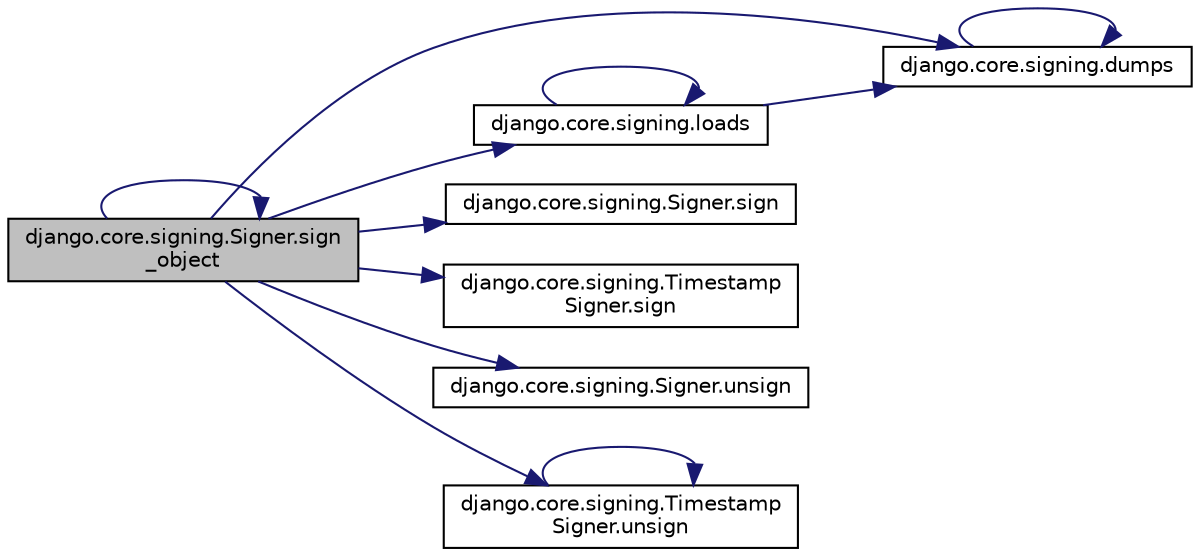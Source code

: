 digraph "django.core.signing.Signer.sign_object"
{
 // LATEX_PDF_SIZE
  edge [fontname="Helvetica",fontsize="10",labelfontname="Helvetica",labelfontsize="10"];
  node [fontname="Helvetica",fontsize="10",shape=record];
  rankdir="LR";
  Node1 [label="django.core.signing.Signer.sign\l_object",height=0.2,width=0.4,color="black", fillcolor="grey75", style="filled", fontcolor="black",tooltip=" "];
  Node1 -> Node2 [color="midnightblue",fontsize="10",style="solid",fontname="Helvetica"];
  Node2 [label="django.core.signing.dumps",height=0.2,width=0.4,color="black", fillcolor="white", style="filled",URL="$d7/d32/namespacedjango_1_1core_1_1signing.html#afdc7ebac44c1f1d46d357c5b0da5b437",tooltip=" "];
  Node2 -> Node2 [color="midnightblue",fontsize="10",style="solid",fontname="Helvetica"];
  Node1 -> Node3 [color="midnightblue",fontsize="10",style="solid",fontname="Helvetica"];
  Node3 [label="django.core.signing.loads",height=0.2,width=0.4,color="black", fillcolor="white", style="filled",URL="$d7/d32/namespacedjango_1_1core_1_1signing.html#a446d934d71ab3c8a2c282bda38d8cfd6",tooltip=" "];
  Node3 -> Node2 [color="midnightblue",fontsize="10",style="solid",fontname="Helvetica"];
  Node3 -> Node3 [color="midnightblue",fontsize="10",style="solid",fontname="Helvetica"];
  Node1 -> Node4 [color="midnightblue",fontsize="10",style="solid",fontname="Helvetica"];
  Node4 [label="django.core.signing.Signer.sign",height=0.2,width=0.4,color="black", fillcolor="white", style="filled",URL="$d0/da9/classdjango_1_1core_1_1signing_1_1_signer.html#abbe8a17742d227cc61e42d941eac635f",tooltip=" "];
  Node1 -> Node5 [color="midnightblue",fontsize="10",style="solid",fontname="Helvetica"];
  Node5 [label="django.core.signing.Timestamp\lSigner.sign",height=0.2,width=0.4,color="black", fillcolor="white", style="filled",URL="$dd/db1/classdjango_1_1core_1_1signing_1_1_timestamp_signer.html#ab13f671bd2b59d9f95b4f5bbd9ed537c",tooltip=" "];
  Node1 -> Node1 [color="midnightblue",fontsize="10",style="solid",fontname="Helvetica"];
  Node1 -> Node6 [color="midnightblue",fontsize="10",style="solid",fontname="Helvetica"];
  Node6 [label="django.core.signing.Signer.unsign",height=0.2,width=0.4,color="black", fillcolor="white", style="filled",URL="$d0/da9/classdjango_1_1core_1_1signing_1_1_signer.html#a1abfc2246f86f7596bd89a6234c3d8d1",tooltip=" "];
  Node1 -> Node7 [color="midnightblue",fontsize="10",style="solid",fontname="Helvetica"];
  Node7 [label="django.core.signing.Timestamp\lSigner.unsign",height=0.2,width=0.4,color="black", fillcolor="white", style="filled",URL="$dd/db1/classdjango_1_1core_1_1signing_1_1_timestamp_signer.html#a0da61b529eaab96ae0436643f6bbebd9",tooltip=" "];
  Node7 -> Node7 [color="midnightblue",fontsize="10",style="solid",fontname="Helvetica"];
}
